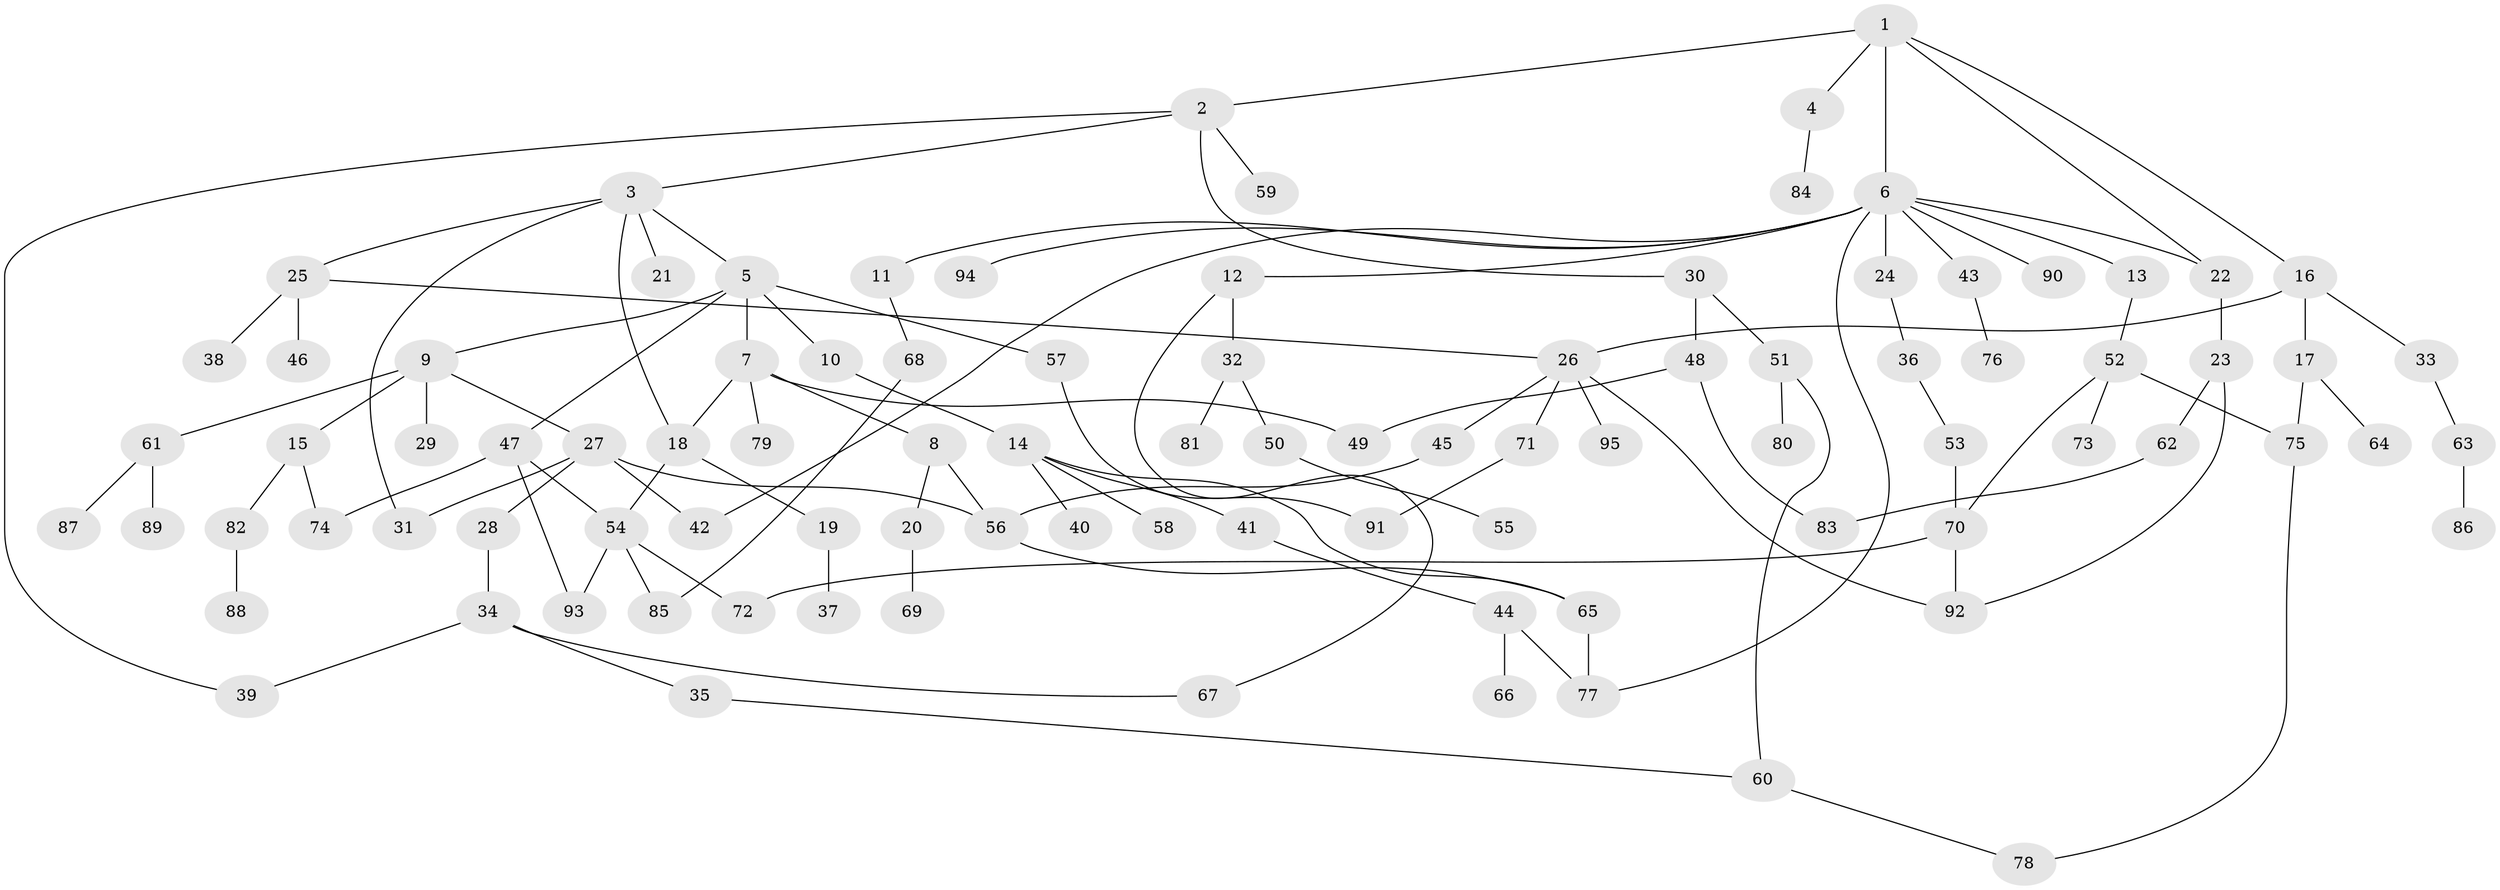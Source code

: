 // coarse degree distribution, {2: 0.23684210526315788, 1: 0.5526315789473685, 4: 0.07894736842105263, 14: 0.02631578947368421, 7: 0.02631578947368421, 6: 0.02631578947368421, 10: 0.05263157894736842}
// Generated by graph-tools (version 1.1) at 2025/45/03/04/25 21:45:08]
// undirected, 95 vertices, 120 edges
graph export_dot {
graph [start="1"]
  node [color=gray90,style=filled];
  1;
  2;
  3;
  4;
  5;
  6;
  7;
  8;
  9;
  10;
  11;
  12;
  13;
  14;
  15;
  16;
  17;
  18;
  19;
  20;
  21;
  22;
  23;
  24;
  25;
  26;
  27;
  28;
  29;
  30;
  31;
  32;
  33;
  34;
  35;
  36;
  37;
  38;
  39;
  40;
  41;
  42;
  43;
  44;
  45;
  46;
  47;
  48;
  49;
  50;
  51;
  52;
  53;
  54;
  55;
  56;
  57;
  58;
  59;
  60;
  61;
  62;
  63;
  64;
  65;
  66;
  67;
  68;
  69;
  70;
  71;
  72;
  73;
  74;
  75;
  76;
  77;
  78;
  79;
  80;
  81;
  82;
  83;
  84;
  85;
  86;
  87;
  88;
  89;
  90;
  91;
  92;
  93;
  94;
  95;
  1 -- 2;
  1 -- 4;
  1 -- 6;
  1 -- 16;
  1 -- 22;
  2 -- 3;
  2 -- 30;
  2 -- 39;
  2 -- 59;
  3 -- 5;
  3 -- 18;
  3 -- 21;
  3 -- 25;
  3 -- 31;
  4 -- 84;
  5 -- 7;
  5 -- 9;
  5 -- 10;
  5 -- 47;
  5 -- 57;
  6 -- 11;
  6 -- 12;
  6 -- 13;
  6 -- 22;
  6 -- 24;
  6 -- 43;
  6 -- 90;
  6 -- 94;
  6 -- 77;
  6 -- 42;
  7 -- 8;
  7 -- 49;
  7 -- 79;
  7 -- 18;
  8 -- 20;
  8 -- 56;
  9 -- 15;
  9 -- 27;
  9 -- 29;
  9 -- 61;
  10 -- 14;
  11 -- 68;
  12 -- 32;
  12 -- 67;
  13 -- 52;
  14 -- 40;
  14 -- 41;
  14 -- 58;
  14 -- 65;
  15 -- 74;
  15 -- 82;
  16 -- 17;
  16 -- 26;
  16 -- 33;
  17 -- 64;
  17 -- 75;
  18 -- 19;
  18 -- 54;
  19 -- 37;
  20 -- 69;
  22 -- 23;
  23 -- 62;
  23 -- 92;
  24 -- 36;
  25 -- 38;
  25 -- 46;
  25 -- 26;
  26 -- 45;
  26 -- 71;
  26 -- 92;
  26 -- 95;
  27 -- 28;
  27 -- 42;
  27 -- 56;
  27 -- 31;
  28 -- 34;
  30 -- 48;
  30 -- 51;
  32 -- 50;
  32 -- 81;
  33 -- 63;
  34 -- 35;
  34 -- 67;
  34 -- 39;
  35 -- 60;
  36 -- 53;
  41 -- 44;
  43 -- 76;
  44 -- 66;
  44 -- 77;
  45 -- 56;
  47 -- 54;
  47 -- 93;
  47 -- 74;
  48 -- 83;
  48 -- 49;
  50 -- 55;
  51 -- 60;
  51 -- 80;
  52 -- 73;
  52 -- 75;
  52 -- 70;
  53 -- 70;
  54 -- 72;
  54 -- 85;
  54 -- 93;
  56 -- 65;
  57 -- 91;
  60 -- 78;
  61 -- 87;
  61 -- 89;
  62 -- 83;
  63 -- 86;
  65 -- 77;
  68 -- 85;
  70 -- 72;
  70 -- 92;
  71 -- 91;
  75 -- 78;
  82 -- 88;
}
